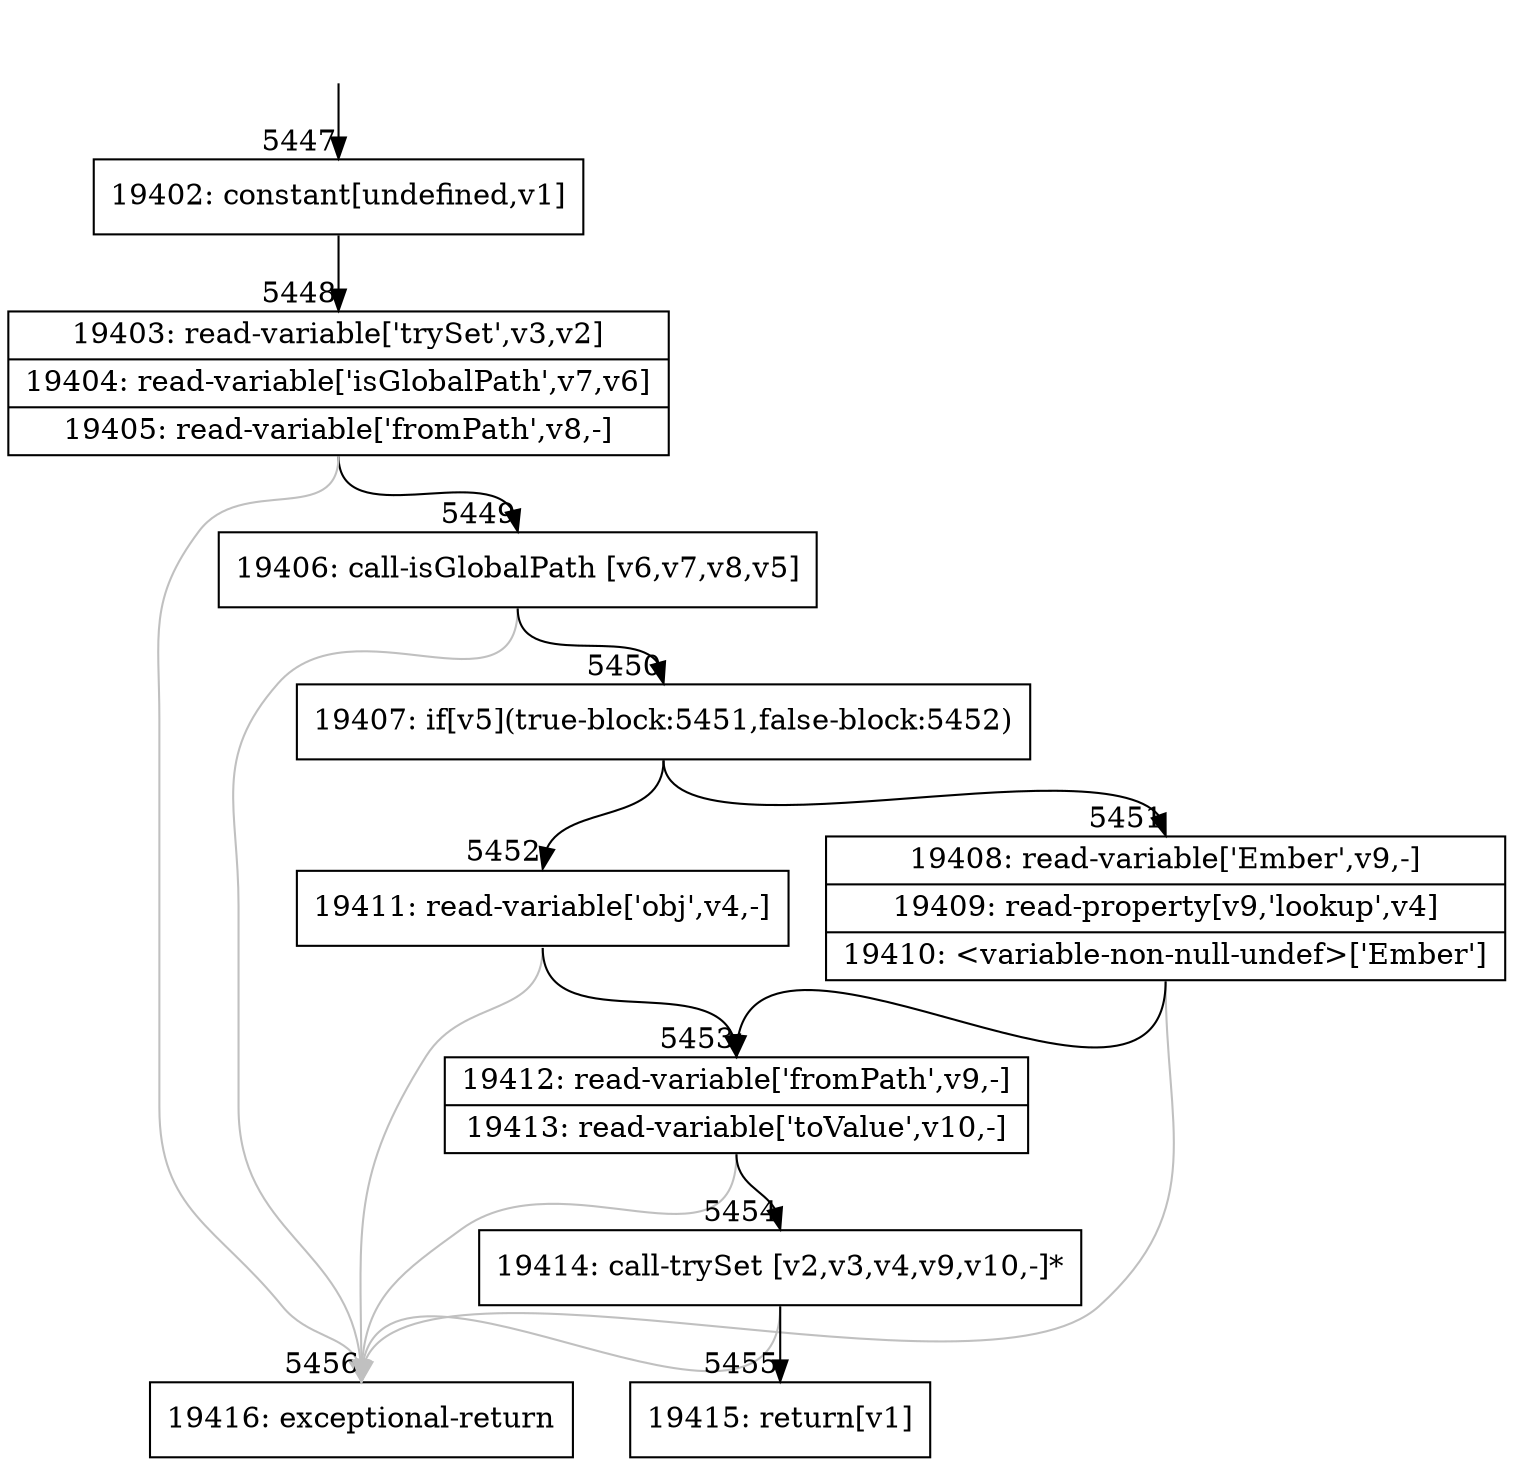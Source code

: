 digraph {
rankdir="TD"
BB_entry440[shape=none,label=""];
BB_entry440 -> BB5447 [tailport=s, headport=n, headlabel="    5447"]
BB5447 [shape=record label="{19402: constant[undefined,v1]}" ] 
BB5447 -> BB5448 [tailport=s, headport=n, headlabel="      5448"]
BB5448 [shape=record label="{19403: read-variable['trySet',v3,v2]|19404: read-variable['isGlobalPath',v7,v6]|19405: read-variable['fromPath',v8,-]}" ] 
BB5448 -> BB5449 [tailport=s, headport=n, headlabel="      5449"]
BB5448 -> BB5456 [tailport=s, headport=n, color=gray, headlabel="      5456"]
BB5449 [shape=record label="{19406: call-isGlobalPath [v6,v7,v8,v5]}" ] 
BB5449 -> BB5450 [tailport=s, headport=n, headlabel="      5450"]
BB5449 -> BB5456 [tailport=s, headport=n, color=gray]
BB5450 [shape=record label="{19407: if[v5](true-block:5451,false-block:5452)}" ] 
BB5450 -> BB5451 [tailport=s, headport=n, headlabel="      5451"]
BB5450 -> BB5452 [tailport=s, headport=n, headlabel="      5452"]
BB5451 [shape=record label="{19408: read-variable['Ember',v9,-]|19409: read-property[v9,'lookup',v4]|19410: \<variable-non-null-undef\>['Ember']}" ] 
BB5451 -> BB5453 [tailport=s, headport=n, headlabel="      5453"]
BB5451 -> BB5456 [tailport=s, headport=n, color=gray]
BB5452 [shape=record label="{19411: read-variable['obj',v4,-]}" ] 
BB5452 -> BB5453 [tailport=s, headport=n]
BB5452 -> BB5456 [tailport=s, headport=n, color=gray]
BB5453 [shape=record label="{19412: read-variable['fromPath',v9,-]|19413: read-variable['toValue',v10,-]}" ] 
BB5453 -> BB5454 [tailport=s, headport=n, headlabel="      5454"]
BB5453 -> BB5456 [tailport=s, headport=n, color=gray]
BB5454 [shape=record label="{19414: call-trySet [v2,v3,v4,v9,v10,-]*}" ] 
BB5454 -> BB5455 [tailport=s, headport=n, headlabel="      5455"]
BB5454 -> BB5456 [tailport=s, headport=n, color=gray]
BB5455 [shape=record label="{19415: return[v1]}" ] 
BB5456 [shape=record label="{19416: exceptional-return}" ] 
//#$~ 9903
}
